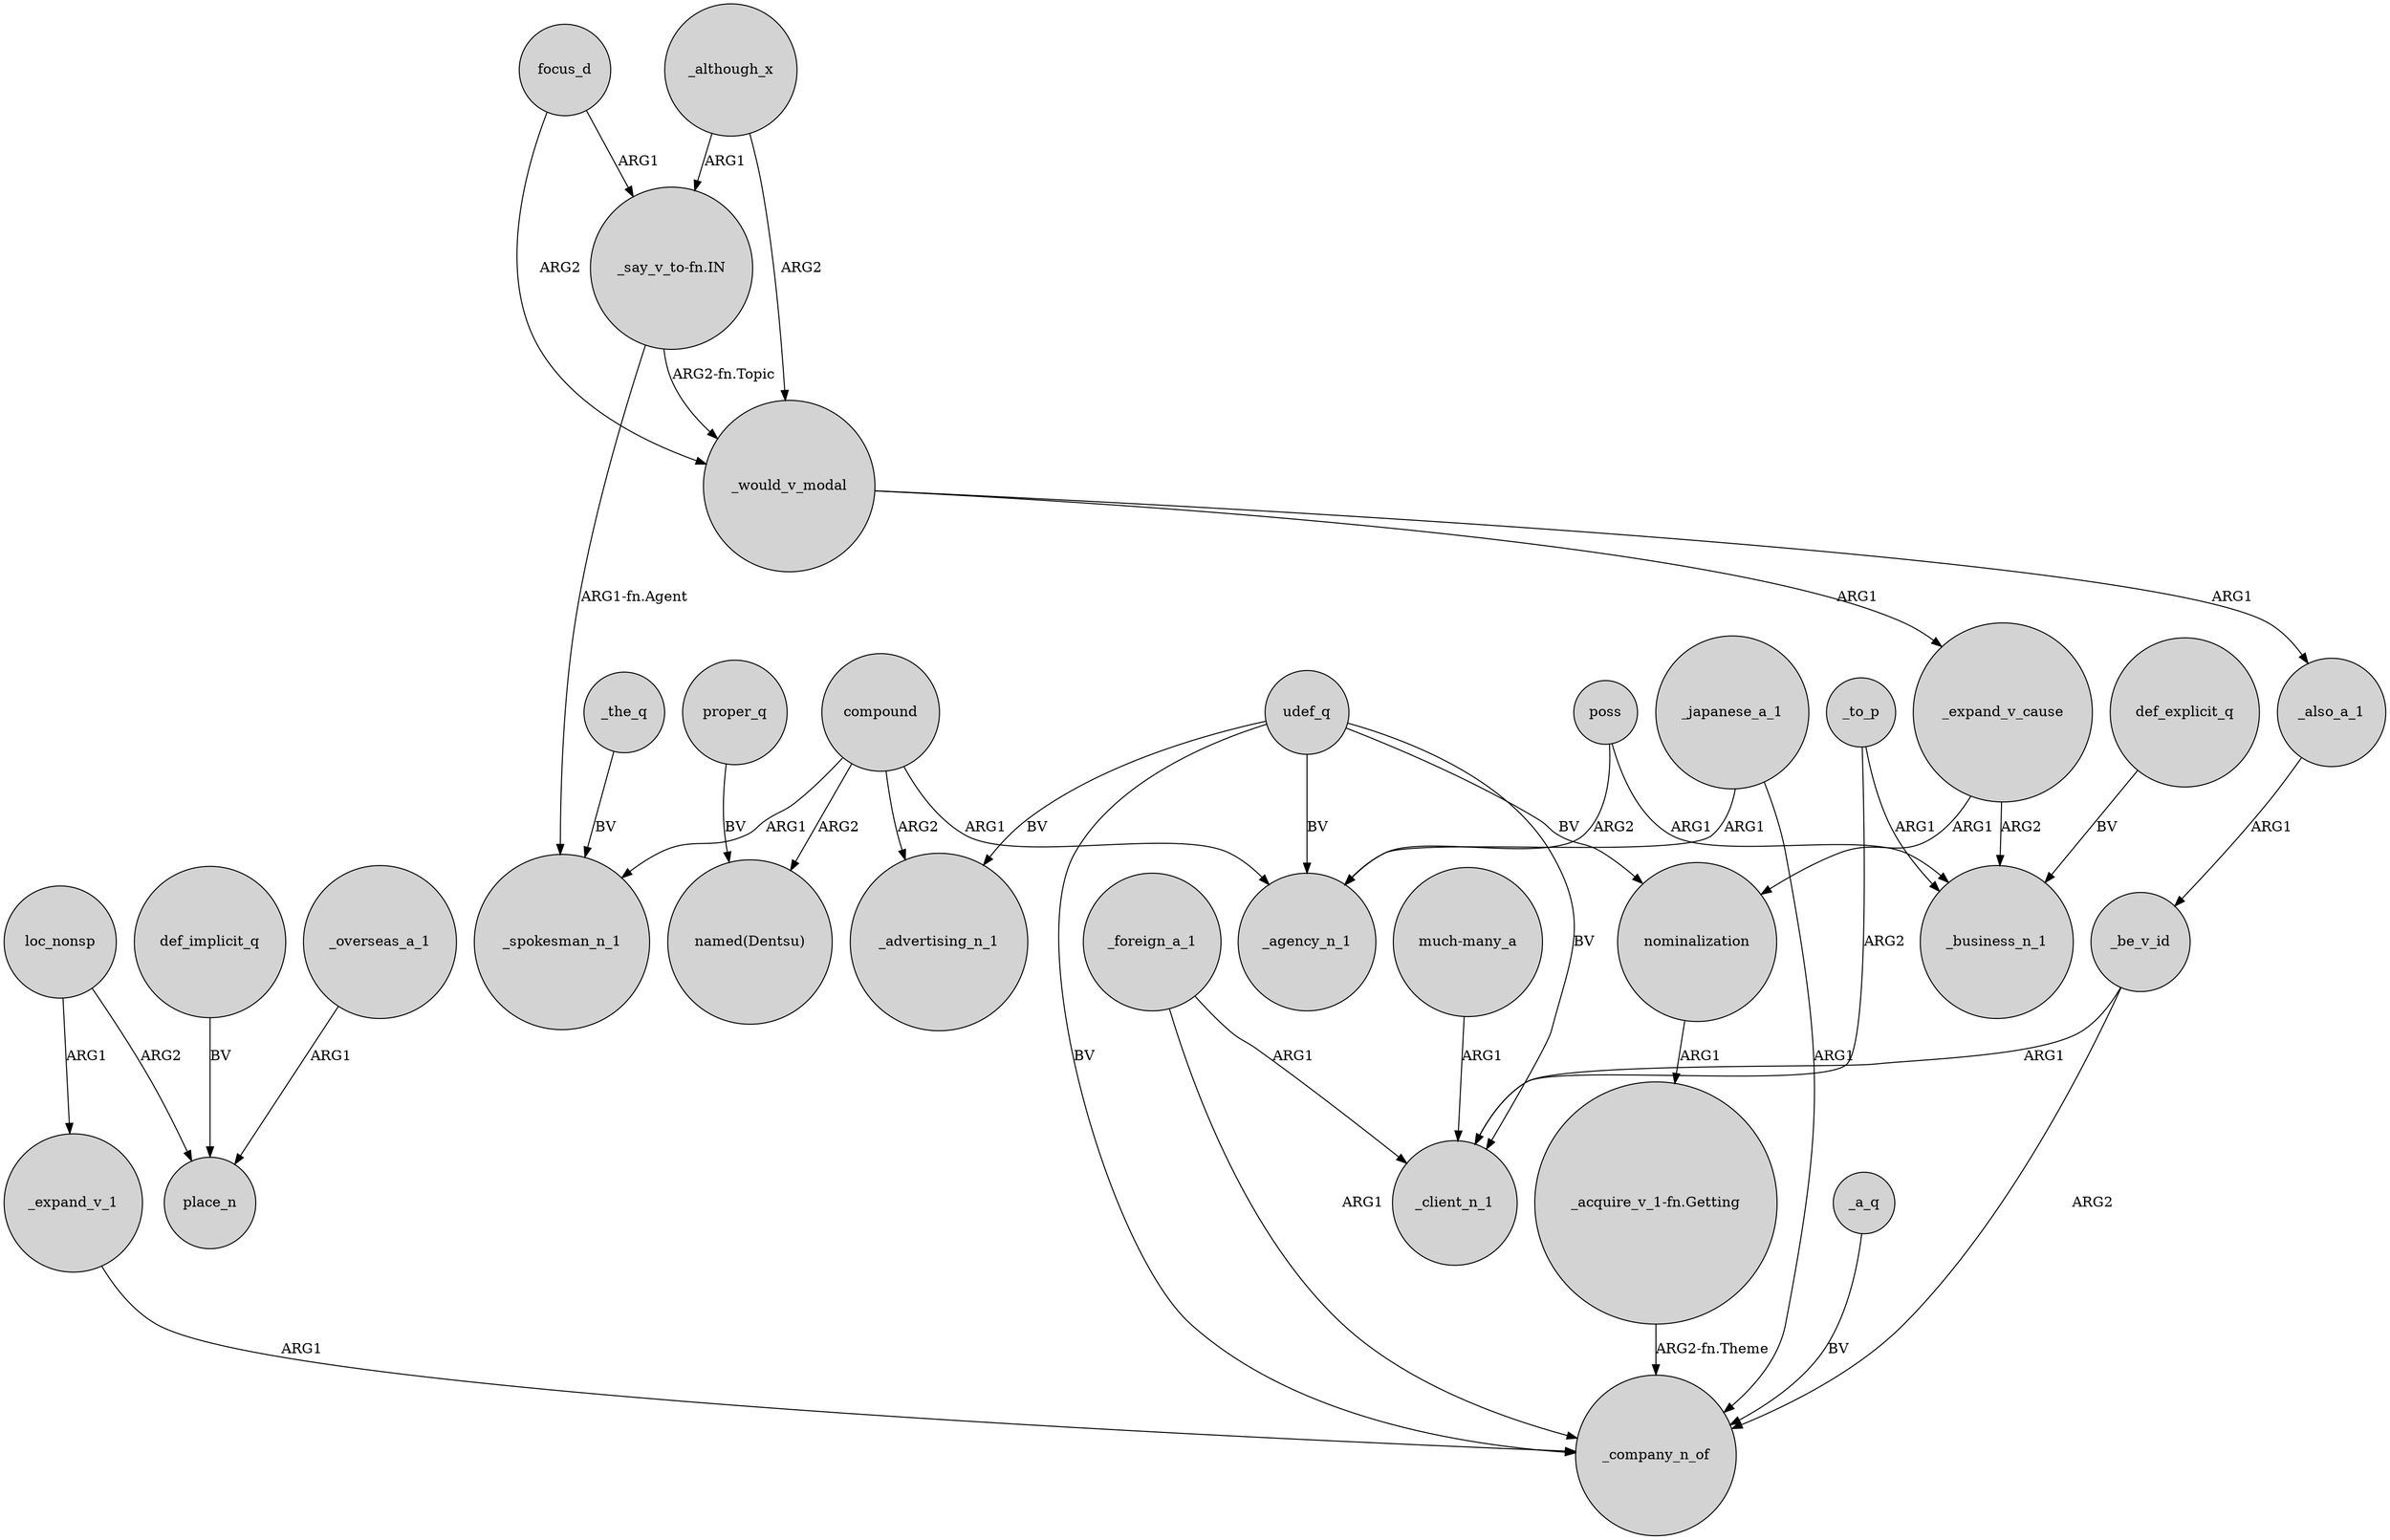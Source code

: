 digraph {
	node [shape=circle style=filled]
	"_say_v_to-fn.IN" -> _would_v_modal [label="ARG2-fn.Topic"]
	focus_d -> _would_v_modal [label=ARG2]
	loc_nonsp -> _expand_v_1 [label=ARG1]
	compound -> _agency_n_1 [label=ARG1]
	"_acquire_v_1-fn.Getting" -> _company_n_of [label="ARG2-fn.Theme"]
	poss -> _business_n_1 [label=ARG1]
	_be_v_id -> _company_n_of [label=ARG2]
	_although_x -> "_say_v_to-fn.IN" [label=ARG1]
	nominalization -> "_acquire_v_1-fn.Getting" [label=ARG1]
	_would_v_modal -> _also_a_1 [label=ARG1]
	def_implicit_q -> place_n [label=BV]
	_expand_v_cause -> _business_n_1 [label=ARG2]
	_foreign_a_1 -> _client_n_1 [label=ARG1]
	_expand_v_1 -> _company_n_of [label=ARG1]
	_to_p -> _business_n_1 [label=ARG1]
	_be_v_id -> _client_n_1 [label=ARG1]
	"_say_v_to-fn.IN" -> _spokesman_n_1 [label="ARG1-fn.Agent"]
	_expand_v_cause -> nominalization [label=ARG1]
	_also_a_1 -> _be_v_id [label=ARG1]
	udef_q -> _advertising_n_1 [label=BV]
	_to_p -> _client_n_1 [label=ARG2]
	_japanese_a_1 -> _company_n_of [label=ARG1]
	_japanese_a_1 -> _agency_n_1 [label=ARG1]
	compound -> _spokesman_n_1 [label=ARG1]
	_although_x -> _would_v_modal [label=ARG2]
	"much-many_a" -> _client_n_1 [label=ARG1]
	_would_v_modal -> _expand_v_cause [label=ARG1]
	compound -> _advertising_n_1 [label=ARG2]
	poss -> _agency_n_1 [label=ARG2]
	_foreign_a_1 -> _company_n_of [label=ARG1]
	udef_q -> _client_n_1 [label=BV]
	udef_q -> nominalization [label=BV]
	_a_q -> _company_n_of [label=BV]
	udef_q -> _agency_n_1 [label=BV]
	loc_nonsp -> place_n [label=ARG2]
	compound -> "named(Dentsu)" [label=ARG2]
	_the_q -> _spokesman_n_1 [label=BV]
	_overseas_a_1 -> place_n [label=ARG1]
	udef_q -> _company_n_of [label=BV]
	proper_q -> "named(Dentsu)" [label=BV]
	focus_d -> "_say_v_to-fn.IN" [label=ARG1]
	def_explicit_q -> _business_n_1 [label=BV]
}
